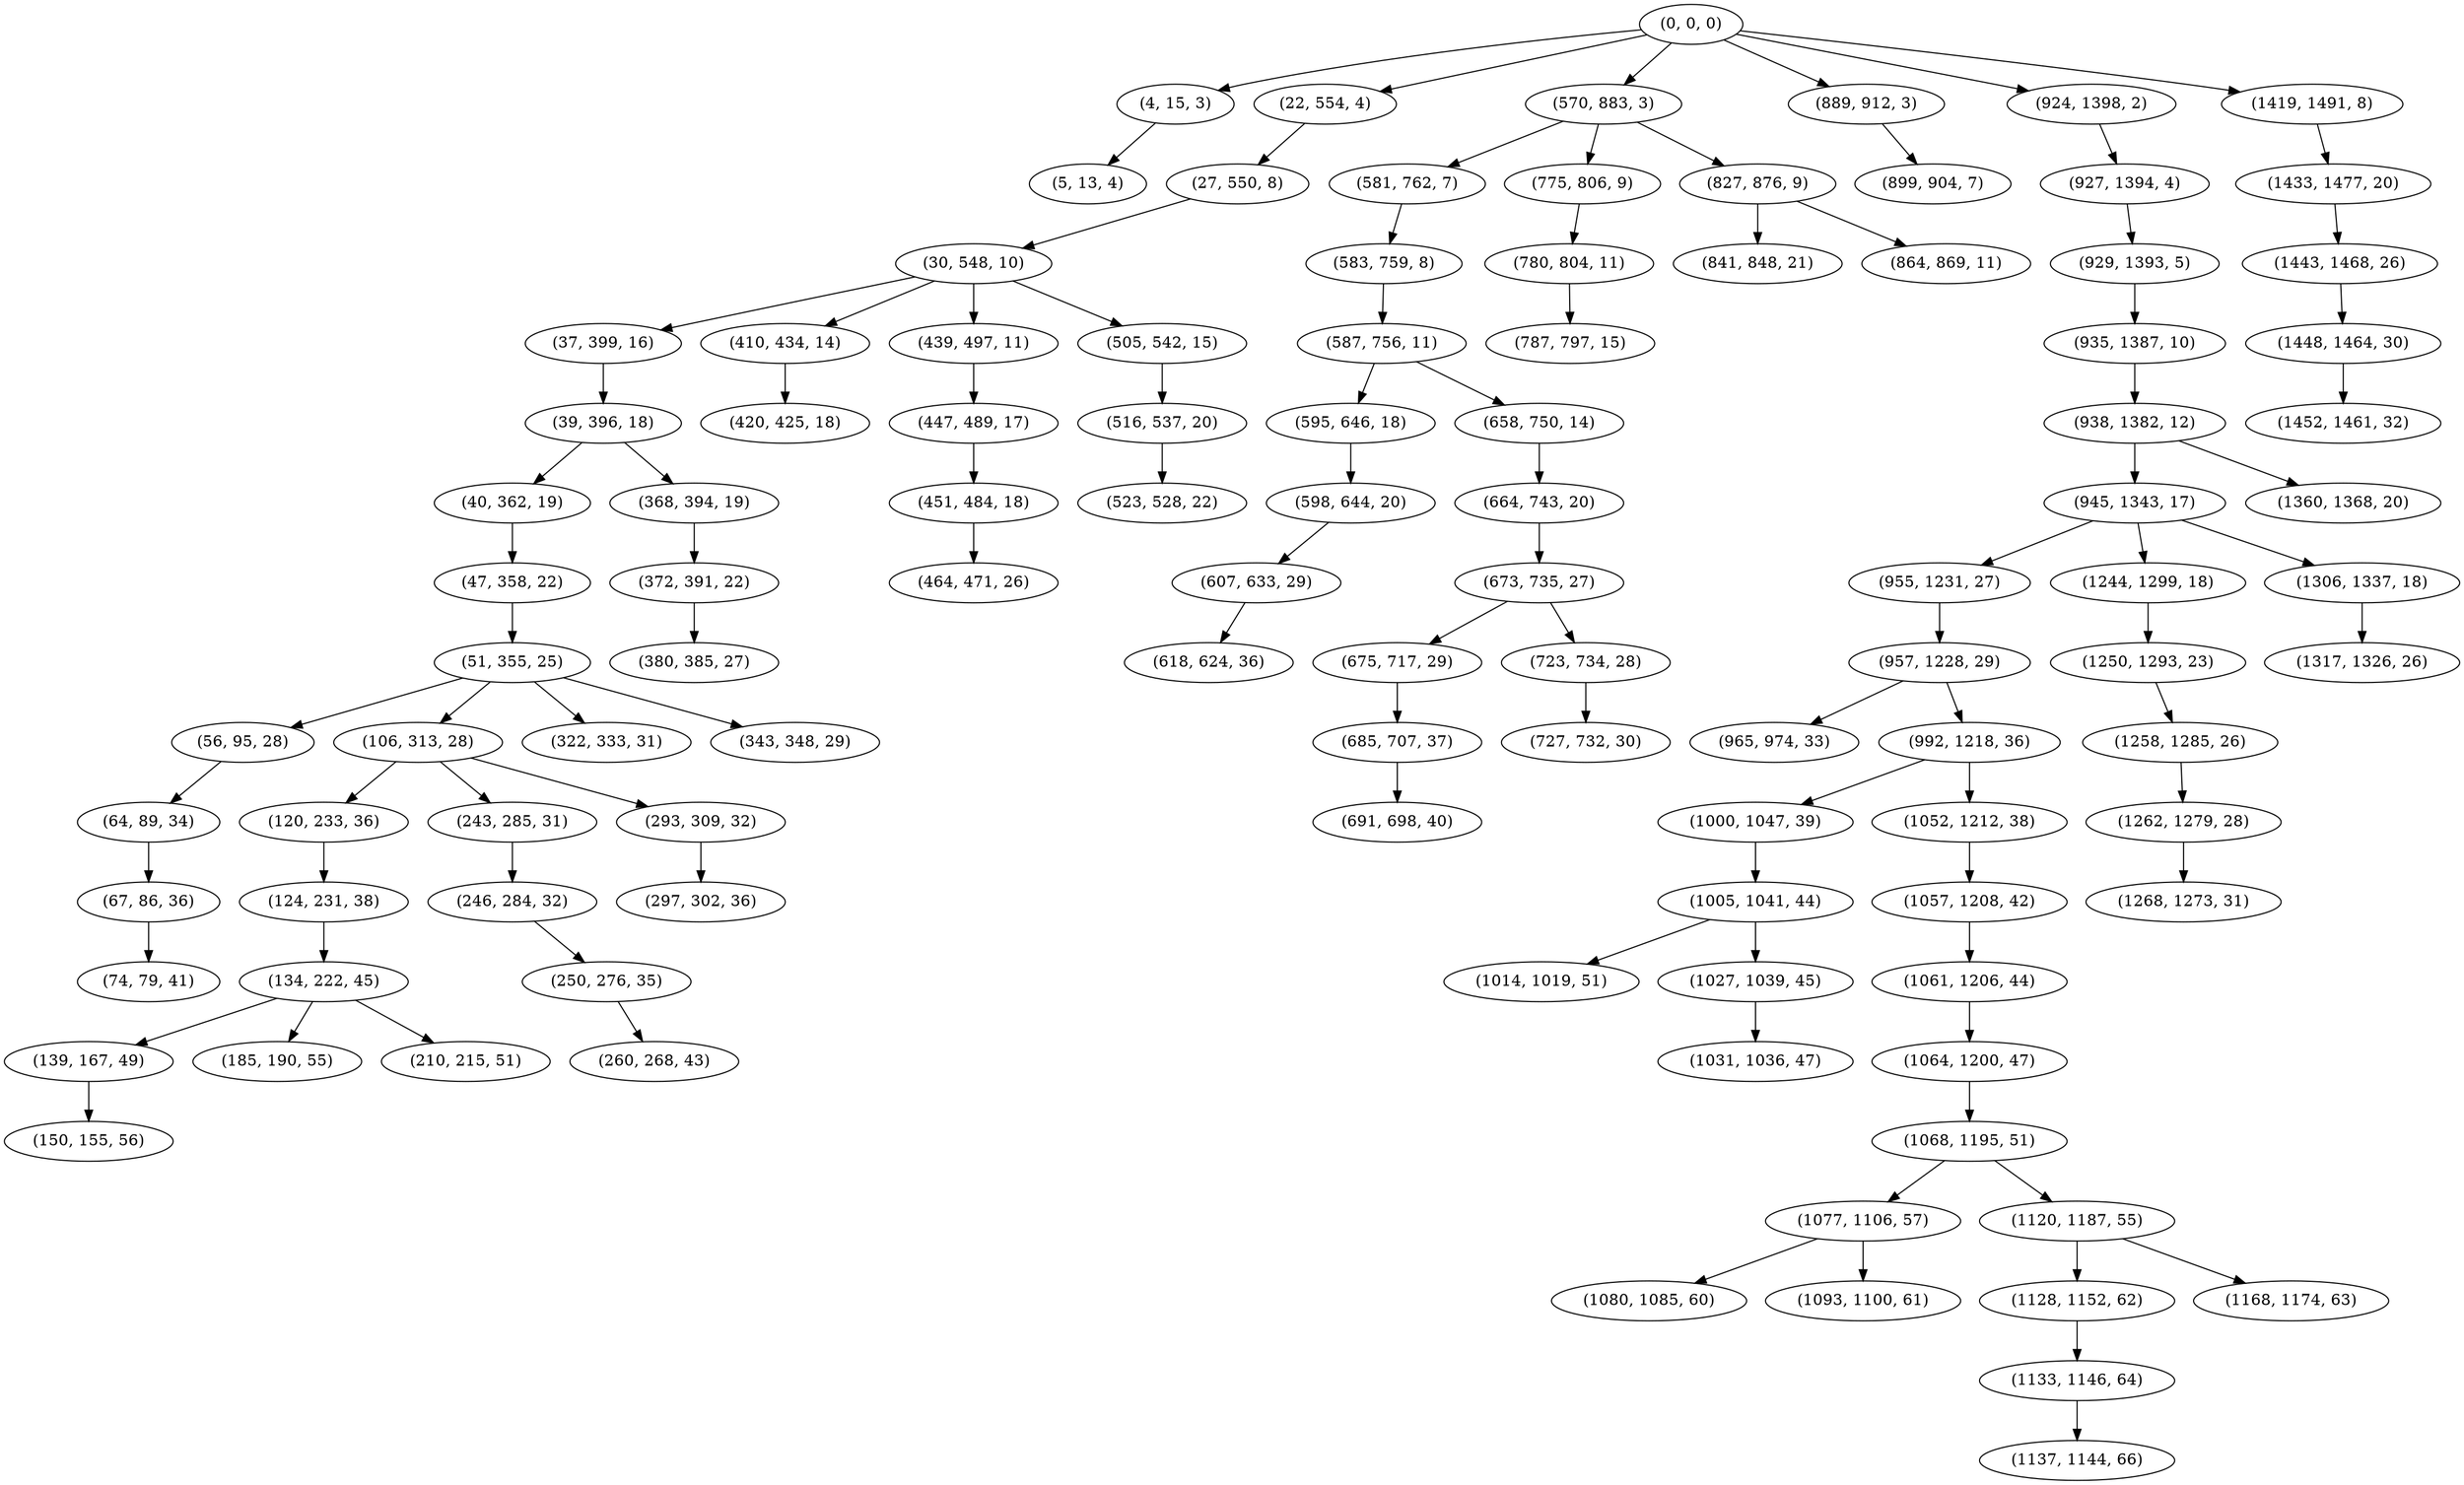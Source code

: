 digraph tree {
    "(0, 0, 0)";
    "(4, 15, 3)";
    "(5, 13, 4)";
    "(22, 554, 4)";
    "(27, 550, 8)";
    "(30, 548, 10)";
    "(37, 399, 16)";
    "(39, 396, 18)";
    "(40, 362, 19)";
    "(47, 358, 22)";
    "(51, 355, 25)";
    "(56, 95, 28)";
    "(64, 89, 34)";
    "(67, 86, 36)";
    "(74, 79, 41)";
    "(106, 313, 28)";
    "(120, 233, 36)";
    "(124, 231, 38)";
    "(134, 222, 45)";
    "(139, 167, 49)";
    "(150, 155, 56)";
    "(185, 190, 55)";
    "(210, 215, 51)";
    "(243, 285, 31)";
    "(246, 284, 32)";
    "(250, 276, 35)";
    "(260, 268, 43)";
    "(293, 309, 32)";
    "(297, 302, 36)";
    "(322, 333, 31)";
    "(343, 348, 29)";
    "(368, 394, 19)";
    "(372, 391, 22)";
    "(380, 385, 27)";
    "(410, 434, 14)";
    "(420, 425, 18)";
    "(439, 497, 11)";
    "(447, 489, 17)";
    "(451, 484, 18)";
    "(464, 471, 26)";
    "(505, 542, 15)";
    "(516, 537, 20)";
    "(523, 528, 22)";
    "(570, 883, 3)";
    "(581, 762, 7)";
    "(583, 759, 8)";
    "(587, 756, 11)";
    "(595, 646, 18)";
    "(598, 644, 20)";
    "(607, 633, 29)";
    "(618, 624, 36)";
    "(658, 750, 14)";
    "(664, 743, 20)";
    "(673, 735, 27)";
    "(675, 717, 29)";
    "(685, 707, 37)";
    "(691, 698, 40)";
    "(723, 734, 28)";
    "(727, 732, 30)";
    "(775, 806, 9)";
    "(780, 804, 11)";
    "(787, 797, 15)";
    "(827, 876, 9)";
    "(841, 848, 21)";
    "(864, 869, 11)";
    "(889, 912, 3)";
    "(899, 904, 7)";
    "(924, 1398, 2)";
    "(927, 1394, 4)";
    "(929, 1393, 5)";
    "(935, 1387, 10)";
    "(938, 1382, 12)";
    "(945, 1343, 17)";
    "(955, 1231, 27)";
    "(957, 1228, 29)";
    "(965, 974, 33)";
    "(992, 1218, 36)";
    "(1000, 1047, 39)";
    "(1005, 1041, 44)";
    "(1014, 1019, 51)";
    "(1027, 1039, 45)";
    "(1031, 1036, 47)";
    "(1052, 1212, 38)";
    "(1057, 1208, 42)";
    "(1061, 1206, 44)";
    "(1064, 1200, 47)";
    "(1068, 1195, 51)";
    "(1077, 1106, 57)";
    "(1080, 1085, 60)";
    "(1093, 1100, 61)";
    "(1120, 1187, 55)";
    "(1128, 1152, 62)";
    "(1133, 1146, 64)";
    "(1137, 1144, 66)";
    "(1168, 1174, 63)";
    "(1244, 1299, 18)";
    "(1250, 1293, 23)";
    "(1258, 1285, 26)";
    "(1262, 1279, 28)";
    "(1268, 1273, 31)";
    "(1306, 1337, 18)";
    "(1317, 1326, 26)";
    "(1360, 1368, 20)";
    "(1419, 1491, 8)";
    "(1433, 1477, 20)";
    "(1443, 1468, 26)";
    "(1448, 1464, 30)";
    "(1452, 1461, 32)";
    "(0, 0, 0)" -> "(4, 15, 3)";
    "(0, 0, 0)" -> "(22, 554, 4)";
    "(0, 0, 0)" -> "(570, 883, 3)";
    "(0, 0, 0)" -> "(889, 912, 3)";
    "(0, 0, 0)" -> "(924, 1398, 2)";
    "(0, 0, 0)" -> "(1419, 1491, 8)";
    "(4, 15, 3)" -> "(5, 13, 4)";
    "(22, 554, 4)" -> "(27, 550, 8)";
    "(27, 550, 8)" -> "(30, 548, 10)";
    "(30, 548, 10)" -> "(37, 399, 16)";
    "(30, 548, 10)" -> "(410, 434, 14)";
    "(30, 548, 10)" -> "(439, 497, 11)";
    "(30, 548, 10)" -> "(505, 542, 15)";
    "(37, 399, 16)" -> "(39, 396, 18)";
    "(39, 396, 18)" -> "(40, 362, 19)";
    "(39, 396, 18)" -> "(368, 394, 19)";
    "(40, 362, 19)" -> "(47, 358, 22)";
    "(47, 358, 22)" -> "(51, 355, 25)";
    "(51, 355, 25)" -> "(56, 95, 28)";
    "(51, 355, 25)" -> "(106, 313, 28)";
    "(51, 355, 25)" -> "(322, 333, 31)";
    "(51, 355, 25)" -> "(343, 348, 29)";
    "(56, 95, 28)" -> "(64, 89, 34)";
    "(64, 89, 34)" -> "(67, 86, 36)";
    "(67, 86, 36)" -> "(74, 79, 41)";
    "(106, 313, 28)" -> "(120, 233, 36)";
    "(106, 313, 28)" -> "(243, 285, 31)";
    "(106, 313, 28)" -> "(293, 309, 32)";
    "(120, 233, 36)" -> "(124, 231, 38)";
    "(124, 231, 38)" -> "(134, 222, 45)";
    "(134, 222, 45)" -> "(139, 167, 49)";
    "(134, 222, 45)" -> "(185, 190, 55)";
    "(134, 222, 45)" -> "(210, 215, 51)";
    "(139, 167, 49)" -> "(150, 155, 56)";
    "(243, 285, 31)" -> "(246, 284, 32)";
    "(246, 284, 32)" -> "(250, 276, 35)";
    "(250, 276, 35)" -> "(260, 268, 43)";
    "(293, 309, 32)" -> "(297, 302, 36)";
    "(368, 394, 19)" -> "(372, 391, 22)";
    "(372, 391, 22)" -> "(380, 385, 27)";
    "(410, 434, 14)" -> "(420, 425, 18)";
    "(439, 497, 11)" -> "(447, 489, 17)";
    "(447, 489, 17)" -> "(451, 484, 18)";
    "(451, 484, 18)" -> "(464, 471, 26)";
    "(505, 542, 15)" -> "(516, 537, 20)";
    "(516, 537, 20)" -> "(523, 528, 22)";
    "(570, 883, 3)" -> "(581, 762, 7)";
    "(570, 883, 3)" -> "(775, 806, 9)";
    "(570, 883, 3)" -> "(827, 876, 9)";
    "(581, 762, 7)" -> "(583, 759, 8)";
    "(583, 759, 8)" -> "(587, 756, 11)";
    "(587, 756, 11)" -> "(595, 646, 18)";
    "(587, 756, 11)" -> "(658, 750, 14)";
    "(595, 646, 18)" -> "(598, 644, 20)";
    "(598, 644, 20)" -> "(607, 633, 29)";
    "(607, 633, 29)" -> "(618, 624, 36)";
    "(658, 750, 14)" -> "(664, 743, 20)";
    "(664, 743, 20)" -> "(673, 735, 27)";
    "(673, 735, 27)" -> "(675, 717, 29)";
    "(673, 735, 27)" -> "(723, 734, 28)";
    "(675, 717, 29)" -> "(685, 707, 37)";
    "(685, 707, 37)" -> "(691, 698, 40)";
    "(723, 734, 28)" -> "(727, 732, 30)";
    "(775, 806, 9)" -> "(780, 804, 11)";
    "(780, 804, 11)" -> "(787, 797, 15)";
    "(827, 876, 9)" -> "(841, 848, 21)";
    "(827, 876, 9)" -> "(864, 869, 11)";
    "(889, 912, 3)" -> "(899, 904, 7)";
    "(924, 1398, 2)" -> "(927, 1394, 4)";
    "(927, 1394, 4)" -> "(929, 1393, 5)";
    "(929, 1393, 5)" -> "(935, 1387, 10)";
    "(935, 1387, 10)" -> "(938, 1382, 12)";
    "(938, 1382, 12)" -> "(945, 1343, 17)";
    "(938, 1382, 12)" -> "(1360, 1368, 20)";
    "(945, 1343, 17)" -> "(955, 1231, 27)";
    "(945, 1343, 17)" -> "(1244, 1299, 18)";
    "(945, 1343, 17)" -> "(1306, 1337, 18)";
    "(955, 1231, 27)" -> "(957, 1228, 29)";
    "(957, 1228, 29)" -> "(965, 974, 33)";
    "(957, 1228, 29)" -> "(992, 1218, 36)";
    "(992, 1218, 36)" -> "(1000, 1047, 39)";
    "(992, 1218, 36)" -> "(1052, 1212, 38)";
    "(1000, 1047, 39)" -> "(1005, 1041, 44)";
    "(1005, 1041, 44)" -> "(1014, 1019, 51)";
    "(1005, 1041, 44)" -> "(1027, 1039, 45)";
    "(1027, 1039, 45)" -> "(1031, 1036, 47)";
    "(1052, 1212, 38)" -> "(1057, 1208, 42)";
    "(1057, 1208, 42)" -> "(1061, 1206, 44)";
    "(1061, 1206, 44)" -> "(1064, 1200, 47)";
    "(1064, 1200, 47)" -> "(1068, 1195, 51)";
    "(1068, 1195, 51)" -> "(1077, 1106, 57)";
    "(1068, 1195, 51)" -> "(1120, 1187, 55)";
    "(1077, 1106, 57)" -> "(1080, 1085, 60)";
    "(1077, 1106, 57)" -> "(1093, 1100, 61)";
    "(1120, 1187, 55)" -> "(1128, 1152, 62)";
    "(1120, 1187, 55)" -> "(1168, 1174, 63)";
    "(1128, 1152, 62)" -> "(1133, 1146, 64)";
    "(1133, 1146, 64)" -> "(1137, 1144, 66)";
    "(1244, 1299, 18)" -> "(1250, 1293, 23)";
    "(1250, 1293, 23)" -> "(1258, 1285, 26)";
    "(1258, 1285, 26)" -> "(1262, 1279, 28)";
    "(1262, 1279, 28)" -> "(1268, 1273, 31)";
    "(1306, 1337, 18)" -> "(1317, 1326, 26)";
    "(1419, 1491, 8)" -> "(1433, 1477, 20)";
    "(1433, 1477, 20)" -> "(1443, 1468, 26)";
    "(1443, 1468, 26)" -> "(1448, 1464, 30)";
    "(1448, 1464, 30)" -> "(1452, 1461, 32)";
}
